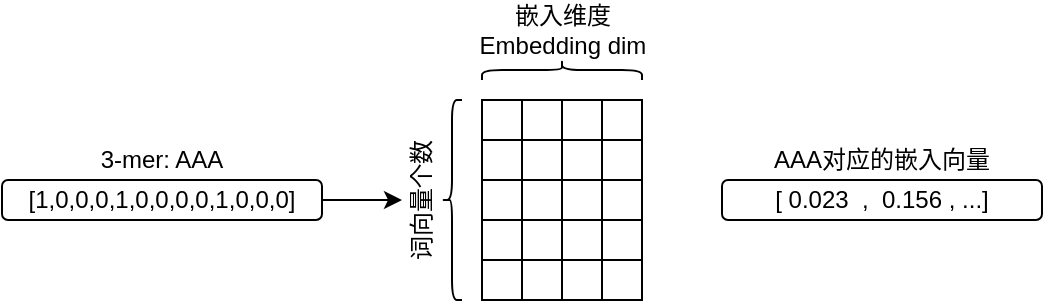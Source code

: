 <mxfile version="24.2.5" type="github">
  <diagram name="第 1 页" id="n-Bup6jwG0eD0ZFJEZBM">
    <mxGraphModel dx="683" dy="355" grid="1" gridSize="10" guides="1" tooltips="1" connect="1" arrows="1" fold="1" page="1" pageScale="1" pageWidth="827" pageHeight="1169" math="0" shadow="0">
      <root>
        <mxCell id="0" />
        <mxCell id="1" parent="0" />
        <mxCell id="8S_Ig_SE9s5eo4xiBhkX-2" value="" style="whiteSpace=wrap;html=1;aspect=fixed;fillColor=none;" vertex="1" parent="1">
          <mxGeometry x="360" y="200" width="20" height="20" as="geometry" />
        </mxCell>
        <mxCell id="8S_Ig_SE9s5eo4xiBhkX-3" value="" style="whiteSpace=wrap;html=1;aspect=fixed;fillColor=none;" vertex="1" parent="1">
          <mxGeometry x="380" y="200" width="20" height="20" as="geometry" />
        </mxCell>
        <mxCell id="8S_Ig_SE9s5eo4xiBhkX-4" value="" style="whiteSpace=wrap;html=1;aspect=fixed;fillColor=none;" vertex="1" parent="1">
          <mxGeometry x="360" y="220" width="20" height="20" as="geometry" />
        </mxCell>
        <mxCell id="8S_Ig_SE9s5eo4xiBhkX-5" value="" style="whiteSpace=wrap;html=1;aspect=fixed;fillColor=none;" vertex="1" parent="1">
          <mxGeometry x="380" y="220" width="20" height="20" as="geometry" />
        </mxCell>
        <mxCell id="8S_Ig_SE9s5eo4xiBhkX-6" value="" style="whiteSpace=wrap;html=1;aspect=fixed;fillColor=none;" vertex="1" parent="1">
          <mxGeometry x="360" y="240" width="20" height="20" as="geometry" />
        </mxCell>
        <mxCell id="8S_Ig_SE9s5eo4xiBhkX-7" value="" style="whiteSpace=wrap;html=1;aspect=fixed;fillColor=none;" vertex="1" parent="1">
          <mxGeometry x="380" y="240" width="20" height="20" as="geometry" />
        </mxCell>
        <mxCell id="8S_Ig_SE9s5eo4xiBhkX-8" value="" style="whiteSpace=wrap;html=1;aspect=fixed;fillColor=none;" vertex="1" parent="1">
          <mxGeometry x="400" y="200" width="20" height="20" as="geometry" />
        </mxCell>
        <mxCell id="8S_Ig_SE9s5eo4xiBhkX-10" value="" style="whiteSpace=wrap;html=1;aspect=fixed;direction=east;fillColor=none;" vertex="1" parent="1">
          <mxGeometry x="400" y="240" width="20" height="20" as="geometry" />
        </mxCell>
        <mxCell id="8S_Ig_SE9s5eo4xiBhkX-11" value="" style="whiteSpace=wrap;html=1;aspect=fixed;direction=east;fillColor=none;" vertex="1" parent="1">
          <mxGeometry x="400" y="220" width="20" height="20" as="geometry" />
        </mxCell>
        <mxCell id="8S_Ig_SE9s5eo4xiBhkX-12" value="" style="whiteSpace=wrap;html=1;aspect=fixed;fillColor=none;" vertex="1" parent="1">
          <mxGeometry x="360" y="280" width="20" height="20" as="geometry" />
        </mxCell>
        <mxCell id="8S_Ig_SE9s5eo4xiBhkX-13" value="" style="whiteSpace=wrap;html=1;aspect=fixed;fillColor=none;" vertex="1" parent="1">
          <mxGeometry x="380" y="280" width="20" height="20" as="geometry" />
        </mxCell>
        <mxCell id="8S_Ig_SE9s5eo4xiBhkX-14" value="" style="whiteSpace=wrap;html=1;aspect=fixed;fillColor=none;" vertex="1" parent="1">
          <mxGeometry x="400" y="280" width="20" height="20" as="geometry" />
        </mxCell>
        <mxCell id="8S_Ig_SE9s5eo4xiBhkX-15" value="" style="whiteSpace=wrap;html=1;aspect=fixed;fillColor=none;" vertex="1" parent="1">
          <mxGeometry x="420" y="280" width="20" height="20" as="geometry" />
        </mxCell>
        <mxCell id="8S_Ig_SE9s5eo4xiBhkX-18" value="" style="whiteSpace=wrap;html=1;aspect=fixed;fillColor=none;" vertex="1" parent="1">
          <mxGeometry x="420" y="240" width="20" height="20" as="geometry" />
        </mxCell>
        <mxCell id="8S_Ig_SE9s5eo4xiBhkX-20" value="" style="whiteSpace=wrap;html=1;aspect=fixed;fillColor=none;" vertex="1" parent="1">
          <mxGeometry x="420" y="220" width="20" height="20" as="geometry" />
        </mxCell>
        <mxCell id="8S_Ig_SE9s5eo4xiBhkX-22" value="" style="whiteSpace=wrap;html=1;aspect=fixed;fillColor=none;" vertex="1" parent="1">
          <mxGeometry x="420" y="200" width="20" height="20" as="geometry" />
        </mxCell>
        <mxCell id="8S_Ig_SE9s5eo4xiBhkX-24" value="" style="whiteSpace=wrap;html=1;aspect=fixed;fillColor=none;" vertex="1" parent="1">
          <mxGeometry x="400" y="260" width="20" height="20" as="geometry" />
        </mxCell>
        <mxCell id="8S_Ig_SE9s5eo4xiBhkX-25" value="" style="whiteSpace=wrap;html=1;aspect=fixed;fillColor=none;" vertex="1" parent="1">
          <mxGeometry x="420" y="260" width="20" height="20" as="geometry" />
        </mxCell>
        <mxCell id="8S_Ig_SE9s5eo4xiBhkX-26" value="" style="whiteSpace=wrap;html=1;aspect=fixed;fillColor=none;" vertex="1" parent="1">
          <mxGeometry x="360" y="260" width="20" height="20" as="geometry" />
        </mxCell>
        <mxCell id="8S_Ig_SE9s5eo4xiBhkX-27" value="" style="whiteSpace=wrap;html=1;aspect=fixed;fillColor=none;" vertex="1" parent="1">
          <mxGeometry x="380" y="260" width="20" height="20" as="geometry" />
        </mxCell>
        <mxCell id="8S_Ig_SE9s5eo4xiBhkX-29" value="" style="shape=curlyBracket;whiteSpace=wrap;html=1;rounded=1;labelPosition=left;verticalLabelPosition=middle;align=right;verticalAlign=middle;" vertex="1" parent="1">
          <mxGeometry x="340" y="200" width="10" height="100" as="geometry" />
        </mxCell>
        <mxCell id="8S_Ig_SE9s5eo4xiBhkX-32" value="" style="shape=curlyBracket;whiteSpace=wrap;html=1;rounded=1;labelPosition=left;verticalLabelPosition=middle;align=right;verticalAlign=middle;direction=south;" vertex="1" parent="1">
          <mxGeometry x="360" y="180" width="80" height="10" as="geometry" />
        </mxCell>
        <mxCell id="8S_Ig_SE9s5eo4xiBhkX-34" value="嵌入维度&lt;div&gt;Embedding dim&lt;/div&gt;" style="rounded=0;whiteSpace=wrap;html=1;fillColor=none;strokeColor=none;" vertex="1" parent="1">
          <mxGeometry x="352.5" y="150" width="95" height="30" as="geometry" />
        </mxCell>
        <mxCell id="8S_Ig_SE9s5eo4xiBhkX-35" value="词向量个数" style="rounded=0;whiteSpace=wrap;html=1;horizontal=0;fillColor=none;strokeColor=none;" vertex="1" parent="1">
          <mxGeometry x="320" y="200" width="20" height="100" as="geometry" />
        </mxCell>
        <mxCell id="8S_Ig_SE9s5eo4xiBhkX-39" style="edgeStyle=orthogonalEdgeStyle;rounded=0;orthogonalLoop=1;jettySize=auto;html=1;entryX=0;entryY=0.5;entryDx=0;entryDy=0;" edge="1" parent="1" source="8S_Ig_SE9s5eo4xiBhkX-37" target="8S_Ig_SE9s5eo4xiBhkX-35">
          <mxGeometry relative="1" as="geometry" />
        </mxCell>
        <mxCell id="8S_Ig_SE9s5eo4xiBhkX-37" value="&lt;div&gt;&lt;span style=&quot;background-color: initial;&quot;&gt;[1,0,0,0,1,0,0,0,0,1,0,0,0]&lt;/span&gt;&lt;/div&gt;" style="rounded=1;whiteSpace=wrap;html=1;fillColor=none;strokeColor=default;" vertex="1" parent="1">
          <mxGeometry x="120" y="240" width="160" height="20" as="geometry" />
        </mxCell>
        <mxCell id="8S_Ig_SE9s5eo4xiBhkX-38" value="3-mer: AAA" style="rounded=0;whiteSpace=wrap;html=1;fillColor=none;strokeColor=none;" vertex="1" parent="1">
          <mxGeometry x="140" y="220" width="120" height="20" as="geometry" />
        </mxCell>
        <mxCell id="8S_Ig_SE9s5eo4xiBhkX-42" value="[ 0.023&amp;nbsp; ,&amp;nbsp; 0.156 , ...]" style="rounded=1;whiteSpace=wrap;html=1;" vertex="1" parent="1">
          <mxGeometry x="480" y="240" width="160" height="20" as="geometry" />
        </mxCell>
        <mxCell id="8S_Ig_SE9s5eo4xiBhkX-43" value="AAA对应的嵌入向量" style="whiteSpace=wrap;html=1;strokeColor=none;fillColor=none;" vertex="1" parent="1">
          <mxGeometry x="500" y="220" width="120" height="20" as="geometry" />
        </mxCell>
      </root>
    </mxGraphModel>
  </diagram>
</mxfile>
